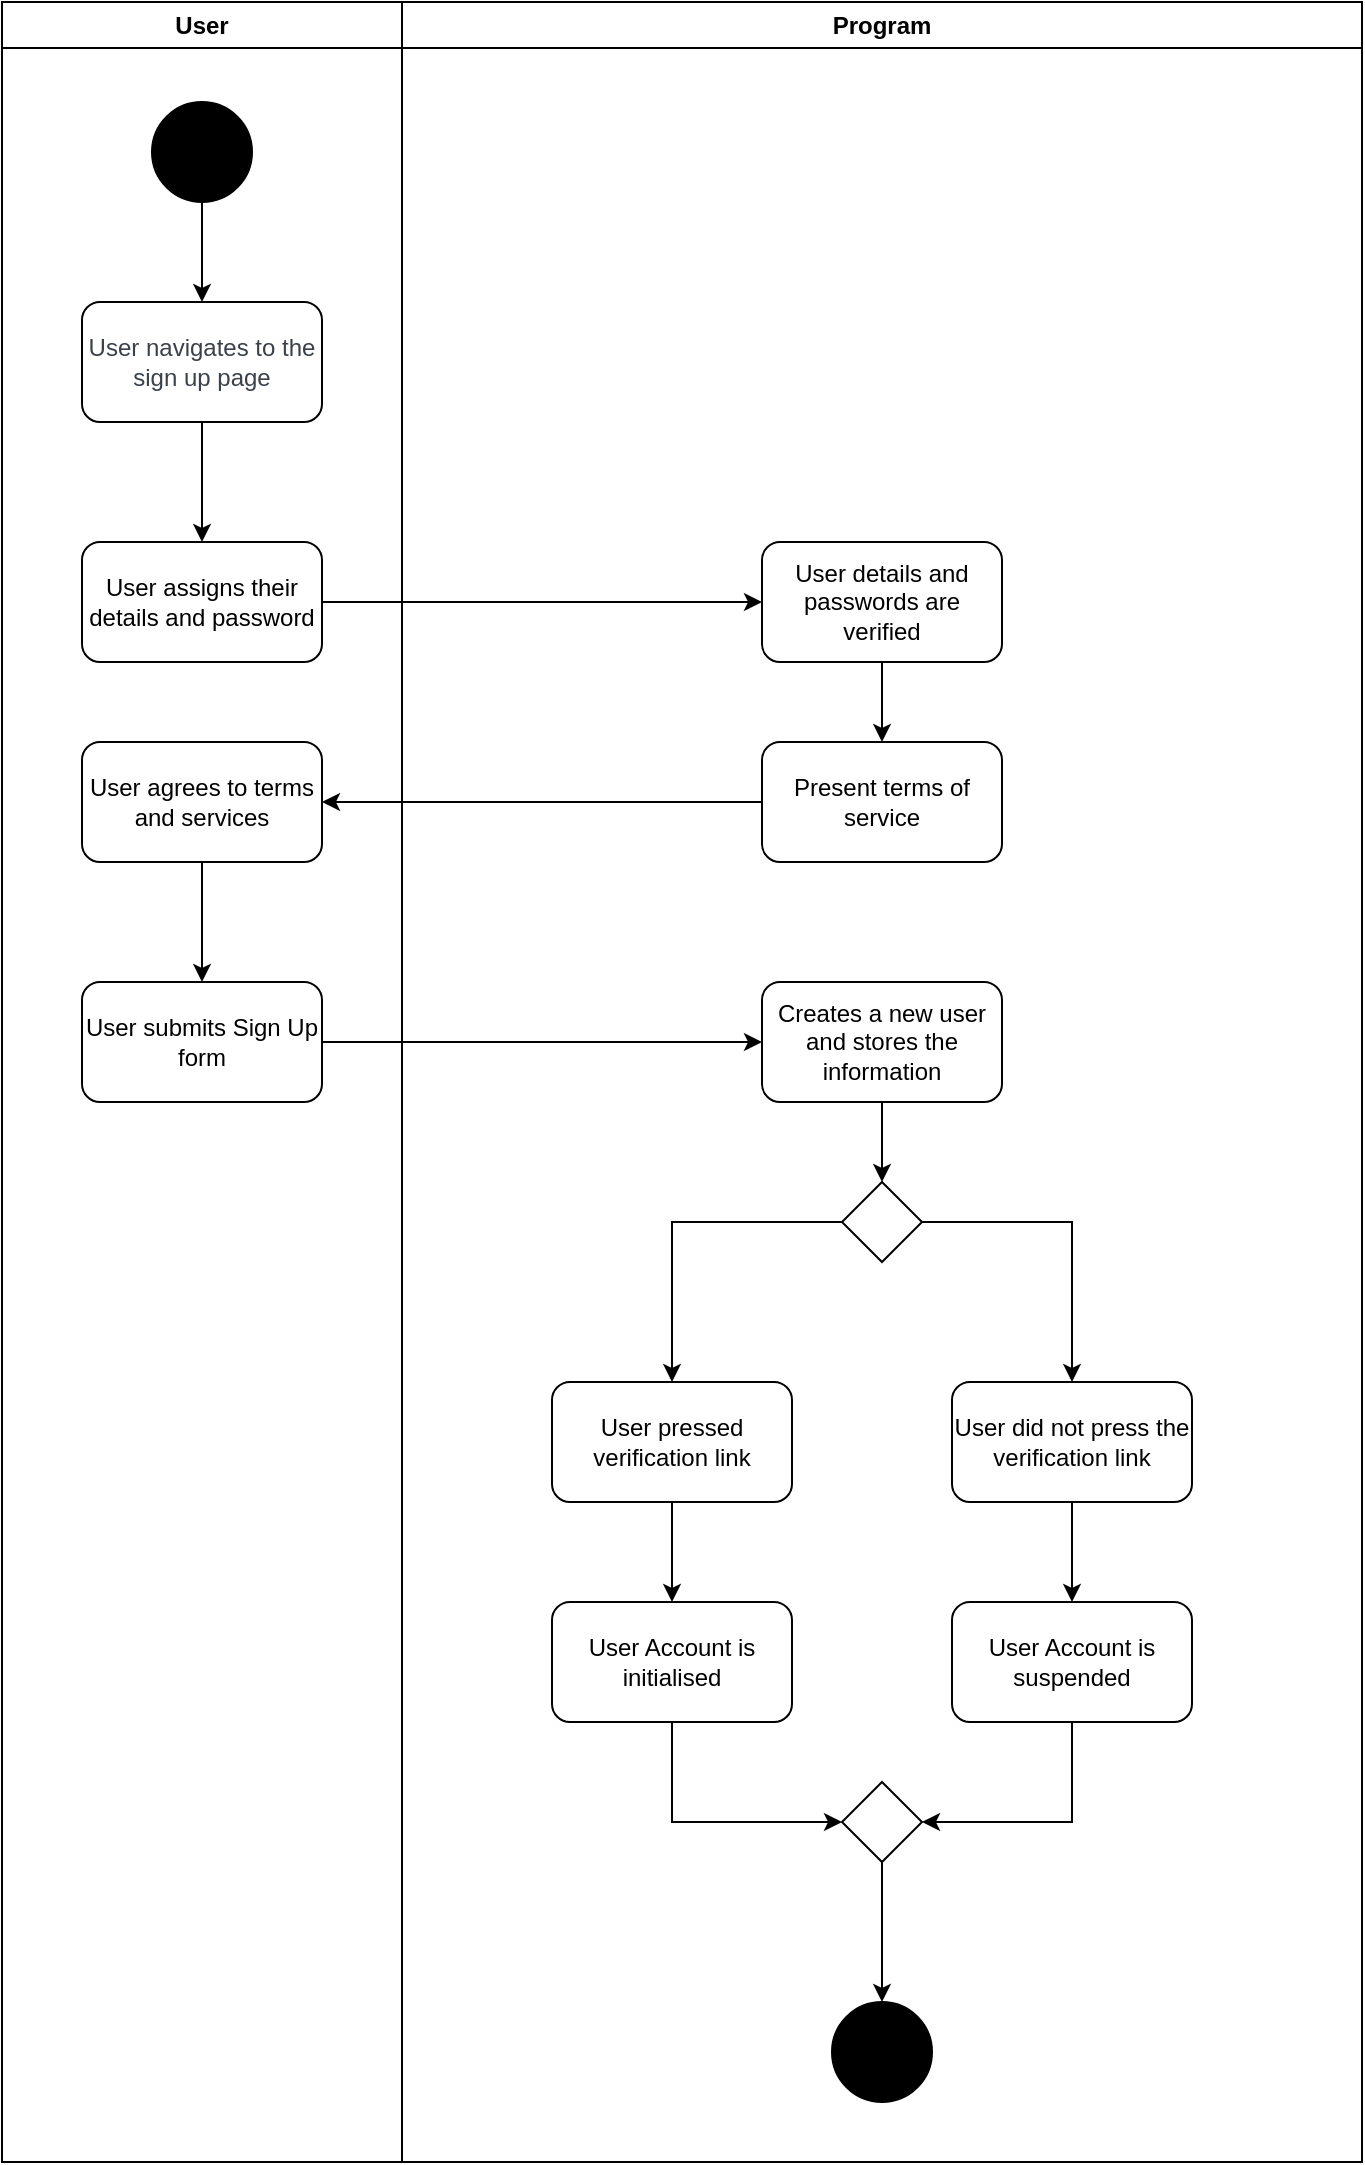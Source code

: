 <mxfile version="24.4.2" type="device">
  <diagram name="Page-1" id="mfnypvU7JTdG7bWMHGOg">
    <mxGraphModel dx="1588" dy="824" grid="1" gridSize="10" guides="1" tooltips="1" connect="1" arrows="1" fold="1" page="1" pageScale="1" pageWidth="827" pageHeight="1169" math="0" shadow="0">
      <root>
        <mxCell id="0" />
        <mxCell id="1" parent="0" />
        <mxCell id="ziVJuGPqp5G7fvDlF5fB-1" value="User" style="swimlane;whiteSpace=wrap;html=1;" vertex="1" parent="1">
          <mxGeometry x="85" y="10" width="200" height="1080" as="geometry" />
        </mxCell>
        <mxCell id="ziVJuGPqp5G7fvDlF5fB-2" value="" style="edgeStyle=orthogonalEdgeStyle;rounded=0;orthogonalLoop=1;jettySize=auto;html=1;" edge="1" parent="ziVJuGPqp5G7fvDlF5fB-1" source="ziVJuGPqp5G7fvDlF5fB-3" target="ziVJuGPqp5G7fvDlF5fB-6">
          <mxGeometry relative="1" as="geometry" />
        </mxCell>
        <mxCell id="ziVJuGPqp5G7fvDlF5fB-3" value="&lt;span data-lucid-content=&quot;{&amp;quot;t&amp;quot;:&amp;quot;User navigates to the sign up page&amp;quot;,&amp;quot;m&amp;quot;:[{&amp;quot;s&amp;quot;:0,&amp;quot;n&amp;quot;:&amp;quot;s&amp;quot;,&amp;quot;v&amp;quot;:22.222,&amp;quot;e&amp;quot;:34},{&amp;quot;s&amp;quot;:0,&amp;quot;n&amp;quot;:&amp;quot;fsp&amp;quot;,&amp;quot;v&amp;quot;:&amp;quot;ss_presetShapeStyle1_textStyle&amp;quot;,&amp;quot;e&amp;quot;:34},{&amp;quot;s&amp;quot;:0,&amp;quot;n&amp;quot;:&amp;quot;fsp2&amp;quot;,&amp;quot;v&amp;quot;:&amp;quot;ss_presetShapeStyle1_textStyle&amp;quot;,&amp;quot;e&amp;quot;:34}]}&quot; data-lucid-type=&quot;application/vnd.lucid.text&quot;&gt;&lt;span style=&quot;color: rgb(58, 65, 74);&quot;&gt;&lt;font style=&quot;font-size: 12px;&quot;&gt;User navigates to the sign up page&lt;/font&gt;&lt;/span&gt;&lt;/span&gt;" style="rounded=1;whiteSpace=wrap;html=1;" vertex="1" parent="ziVJuGPqp5G7fvDlF5fB-1">
          <mxGeometry x="40" y="150" width="120" height="60" as="geometry" />
        </mxCell>
        <mxCell id="ziVJuGPqp5G7fvDlF5fB-4" value="" style="edgeStyle=orthogonalEdgeStyle;rounded=0;orthogonalLoop=1;jettySize=auto;html=1;" edge="1" parent="ziVJuGPqp5G7fvDlF5fB-1" source="ziVJuGPqp5G7fvDlF5fB-5" target="ziVJuGPqp5G7fvDlF5fB-3">
          <mxGeometry relative="1" as="geometry" />
        </mxCell>
        <mxCell id="ziVJuGPqp5G7fvDlF5fB-5" value="" style="ellipse;whiteSpace=wrap;html=1;aspect=fixed;fillColor=#000000;" vertex="1" parent="ziVJuGPqp5G7fvDlF5fB-1">
          <mxGeometry x="75" y="50" width="50" height="50" as="geometry" />
        </mxCell>
        <mxCell id="ziVJuGPqp5G7fvDlF5fB-6" value="User assigns their details and password" style="rounded=1;whiteSpace=wrap;html=1;" vertex="1" parent="ziVJuGPqp5G7fvDlF5fB-1">
          <mxGeometry x="40" y="270" width="120" height="60" as="geometry" />
        </mxCell>
        <mxCell id="ziVJuGPqp5G7fvDlF5fB-7" value="" style="edgeStyle=orthogonalEdgeStyle;rounded=0;orthogonalLoop=1;jettySize=auto;html=1;" edge="1" parent="ziVJuGPqp5G7fvDlF5fB-1" source="ziVJuGPqp5G7fvDlF5fB-8" target="ziVJuGPqp5G7fvDlF5fB-9">
          <mxGeometry relative="1" as="geometry" />
        </mxCell>
        <mxCell id="ziVJuGPqp5G7fvDlF5fB-8" value="User agrees to terms and services" style="rounded=1;whiteSpace=wrap;html=1;" vertex="1" parent="ziVJuGPqp5G7fvDlF5fB-1">
          <mxGeometry x="40" y="370" width="120" height="60" as="geometry" />
        </mxCell>
        <mxCell id="ziVJuGPqp5G7fvDlF5fB-9" value="User submits Sign Up form" style="rounded=1;whiteSpace=wrap;html=1;" vertex="1" parent="ziVJuGPqp5G7fvDlF5fB-1">
          <mxGeometry x="40" y="490" width="120" height="60" as="geometry" />
        </mxCell>
        <mxCell id="ziVJuGPqp5G7fvDlF5fB-10" value="Program" style="swimlane;whiteSpace=wrap;html=1;" vertex="1" parent="1">
          <mxGeometry x="285" y="10" width="480" height="1080" as="geometry" />
        </mxCell>
        <mxCell id="ziVJuGPqp5G7fvDlF5fB-11" value="" style="edgeStyle=orthogonalEdgeStyle;rounded=0;orthogonalLoop=1;jettySize=auto;html=1;" edge="1" parent="ziVJuGPqp5G7fvDlF5fB-10" source="ziVJuGPqp5G7fvDlF5fB-12" target="ziVJuGPqp5G7fvDlF5fB-13">
          <mxGeometry relative="1" as="geometry" />
        </mxCell>
        <mxCell id="ziVJuGPqp5G7fvDlF5fB-12" value="User details and passwords are verified" style="rounded=1;whiteSpace=wrap;html=1;" vertex="1" parent="ziVJuGPqp5G7fvDlF5fB-10">
          <mxGeometry x="180" y="270" width="120" height="60" as="geometry" />
        </mxCell>
        <mxCell id="ziVJuGPqp5G7fvDlF5fB-13" value="Present terms of service" style="rounded=1;whiteSpace=wrap;html=1;" vertex="1" parent="ziVJuGPqp5G7fvDlF5fB-10">
          <mxGeometry x="180" y="370" width="120" height="60" as="geometry" />
        </mxCell>
        <mxCell id="ziVJuGPqp5G7fvDlF5fB-14" style="edgeStyle=orthogonalEdgeStyle;rounded=0;orthogonalLoop=1;jettySize=auto;html=1;exitX=0.5;exitY=1;exitDx=0;exitDy=0;entryX=0.5;entryY=0;entryDx=0;entryDy=0;" edge="1" parent="ziVJuGPqp5G7fvDlF5fB-10" source="ziVJuGPqp5G7fvDlF5fB-15" target="ziVJuGPqp5G7fvDlF5fB-18">
          <mxGeometry relative="1" as="geometry" />
        </mxCell>
        <mxCell id="ziVJuGPqp5G7fvDlF5fB-15" value="Creates a new user and stores the information" style="rounded=1;whiteSpace=wrap;html=1;" vertex="1" parent="ziVJuGPqp5G7fvDlF5fB-10">
          <mxGeometry x="180" y="490" width="120" height="60" as="geometry" />
        </mxCell>
        <mxCell id="ziVJuGPqp5G7fvDlF5fB-16" style="edgeStyle=orthogonalEdgeStyle;rounded=0;orthogonalLoop=1;jettySize=auto;html=1;exitX=0;exitY=0.5;exitDx=0;exitDy=0;entryX=0.5;entryY=0;entryDx=0;entryDy=0;" edge="1" parent="ziVJuGPqp5G7fvDlF5fB-10" source="ziVJuGPqp5G7fvDlF5fB-18" target="ziVJuGPqp5G7fvDlF5fB-20">
          <mxGeometry relative="1" as="geometry" />
        </mxCell>
        <mxCell id="ziVJuGPqp5G7fvDlF5fB-17" style="edgeStyle=orthogonalEdgeStyle;rounded=0;orthogonalLoop=1;jettySize=auto;html=1;exitX=1;exitY=0.5;exitDx=0;exitDy=0;entryX=0.5;entryY=0;entryDx=0;entryDy=0;" edge="1" parent="ziVJuGPqp5G7fvDlF5fB-10" source="ziVJuGPqp5G7fvDlF5fB-18" target="ziVJuGPqp5G7fvDlF5fB-22">
          <mxGeometry relative="1" as="geometry" />
        </mxCell>
        <mxCell id="ziVJuGPqp5G7fvDlF5fB-18" value="" style="rhombus;whiteSpace=wrap;html=1;" vertex="1" parent="ziVJuGPqp5G7fvDlF5fB-10">
          <mxGeometry x="220" y="590" width="40" height="40" as="geometry" />
        </mxCell>
        <mxCell id="ziVJuGPqp5G7fvDlF5fB-19" value="" style="edgeStyle=orthogonalEdgeStyle;rounded=0;orthogonalLoop=1;jettySize=auto;html=1;" edge="1" parent="ziVJuGPqp5G7fvDlF5fB-10" source="ziVJuGPqp5G7fvDlF5fB-20" target="ziVJuGPqp5G7fvDlF5fB-26">
          <mxGeometry relative="1" as="geometry" />
        </mxCell>
        <mxCell id="ziVJuGPqp5G7fvDlF5fB-20" value="User pressed verification link" style="rounded=1;whiteSpace=wrap;html=1;" vertex="1" parent="ziVJuGPqp5G7fvDlF5fB-10">
          <mxGeometry x="75" y="690" width="120" height="60" as="geometry" />
        </mxCell>
        <mxCell id="ziVJuGPqp5G7fvDlF5fB-21" value="" style="edgeStyle=orthogonalEdgeStyle;rounded=0;orthogonalLoop=1;jettySize=auto;html=1;" edge="1" parent="ziVJuGPqp5G7fvDlF5fB-10" source="ziVJuGPqp5G7fvDlF5fB-22" target="ziVJuGPqp5G7fvDlF5fB-24">
          <mxGeometry relative="1" as="geometry" />
        </mxCell>
        <mxCell id="ziVJuGPqp5G7fvDlF5fB-22" value="User did not press the verification link" style="rounded=1;whiteSpace=wrap;html=1;" vertex="1" parent="ziVJuGPqp5G7fvDlF5fB-10">
          <mxGeometry x="275" y="690" width="120" height="60" as="geometry" />
        </mxCell>
        <mxCell id="ziVJuGPqp5G7fvDlF5fB-23" style="edgeStyle=orthogonalEdgeStyle;rounded=0;orthogonalLoop=1;jettySize=auto;html=1;exitX=0.5;exitY=1;exitDx=0;exitDy=0;entryX=1;entryY=0.5;entryDx=0;entryDy=0;" edge="1" parent="ziVJuGPqp5G7fvDlF5fB-10" source="ziVJuGPqp5G7fvDlF5fB-24" target="ziVJuGPqp5G7fvDlF5fB-28">
          <mxGeometry relative="1" as="geometry" />
        </mxCell>
        <mxCell id="ziVJuGPqp5G7fvDlF5fB-24" value="User Account is suspended" style="rounded=1;whiteSpace=wrap;html=1;" vertex="1" parent="ziVJuGPqp5G7fvDlF5fB-10">
          <mxGeometry x="275" y="800" width="120" height="60" as="geometry" />
        </mxCell>
        <mxCell id="ziVJuGPqp5G7fvDlF5fB-25" style="edgeStyle=orthogonalEdgeStyle;rounded=0;orthogonalLoop=1;jettySize=auto;html=1;exitX=0.5;exitY=1;exitDx=0;exitDy=0;entryX=0;entryY=0.5;entryDx=0;entryDy=0;" edge="1" parent="ziVJuGPqp5G7fvDlF5fB-10" source="ziVJuGPqp5G7fvDlF5fB-26" target="ziVJuGPqp5G7fvDlF5fB-28">
          <mxGeometry relative="1" as="geometry" />
        </mxCell>
        <mxCell id="ziVJuGPqp5G7fvDlF5fB-26" value="User Account is initialised" style="rounded=1;whiteSpace=wrap;html=1;" vertex="1" parent="ziVJuGPqp5G7fvDlF5fB-10">
          <mxGeometry x="75" y="800" width="120" height="60" as="geometry" />
        </mxCell>
        <mxCell id="ziVJuGPqp5G7fvDlF5fB-27" style="edgeStyle=orthogonalEdgeStyle;rounded=0;orthogonalLoop=1;jettySize=auto;html=1;exitX=0.5;exitY=1;exitDx=0;exitDy=0;entryX=0.5;entryY=0;entryDx=0;entryDy=0;" edge="1" parent="ziVJuGPqp5G7fvDlF5fB-10" source="ziVJuGPqp5G7fvDlF5fB-28" target="ziVJuGPqp5G7fvDlF5fB-29">
          <mxGeometry relative="1" as="geometry" />
        </mxCell>
        <mxCell id="ziVJuGPqp5G7fvDlF5fB-28" value="" style="rhombus;whiteSpace=wrap;html=1;" vertex="1" parent="ziVJuGPqp5G7fvDlF5fB-10">
          <mxGeometry x="220" y="890" width="40" height="40" as="geometry" />
        </mxCell>
        <mxCell id="ziVJuGPqp5G7fvDlF5fB-29" value="" style="ellipse;whiteSpace=wrap;html=1;aspect=fixed;fillColor=#000000;" vertex="1" parent="ziVJuGPqp5G7fvDlF5fB-10">
          <mxGeometry x="215" y="1000" width="50" height="50" as="geometry" />
        </mxCell>
        <mxCell id="ziVJuGPqp5G7fvDlF5fB-30" style="edgeStyle=orthogonalEdgeStyle;rounded=0;orthogonalLoop=1;jettySize=auto;html=1;exitX=1;exitY=0.5;exitDx=0;exitDy=0;" edge="1" parent="1" source="ziVJuGPqp5G7fvDlF5fB-6" target="ziVJuGPqp5G7fvDlF5fB-12">
          <mxGeometry relative="1" as="geometry" />
        </mxCell>
        <mxCell id="ziVJuGPqp5G7fvDlF5fB-31" style="edgeStyle=orthogonalEdgeStyle;rounded=0;orthogonalLoop=1;jettySize=auto;html=1;exitX=0;exitY=0.5;exitDx=0;exitDy=0;entryX=1;entryY=0.5;entryDx=0;entryDy=0;" edge="1" parent="1" source="ziVJuGPqp5G7fvDlF5fB-13" target="ziVJuGPqp5G7fvDlF5fB-8">
          <mxGeometry relative="1" as="geometry" />
        </mxCell>
        <mxCell id="ziVJuGPqp5G7fvDlF5fB-32" style="edgeStyle=orthogonalEdgeStyle;rounded=0;orthogonalLoop=1;jettySize=auto;html=1;exitX=1;exitY=0.5;exitDx=0;exitDy=0;" edge="1" parent="1" source="ziVJuGPqp5G7fvDlF5fB-9" target="ziVJuGPqp5G7fvDlF5fB-15">
          <mxGeometry relative="1" as="geometry" />
        </mxCell>
      </root>
    </mxGraphModel>
  </diagram>
</mxfile>
